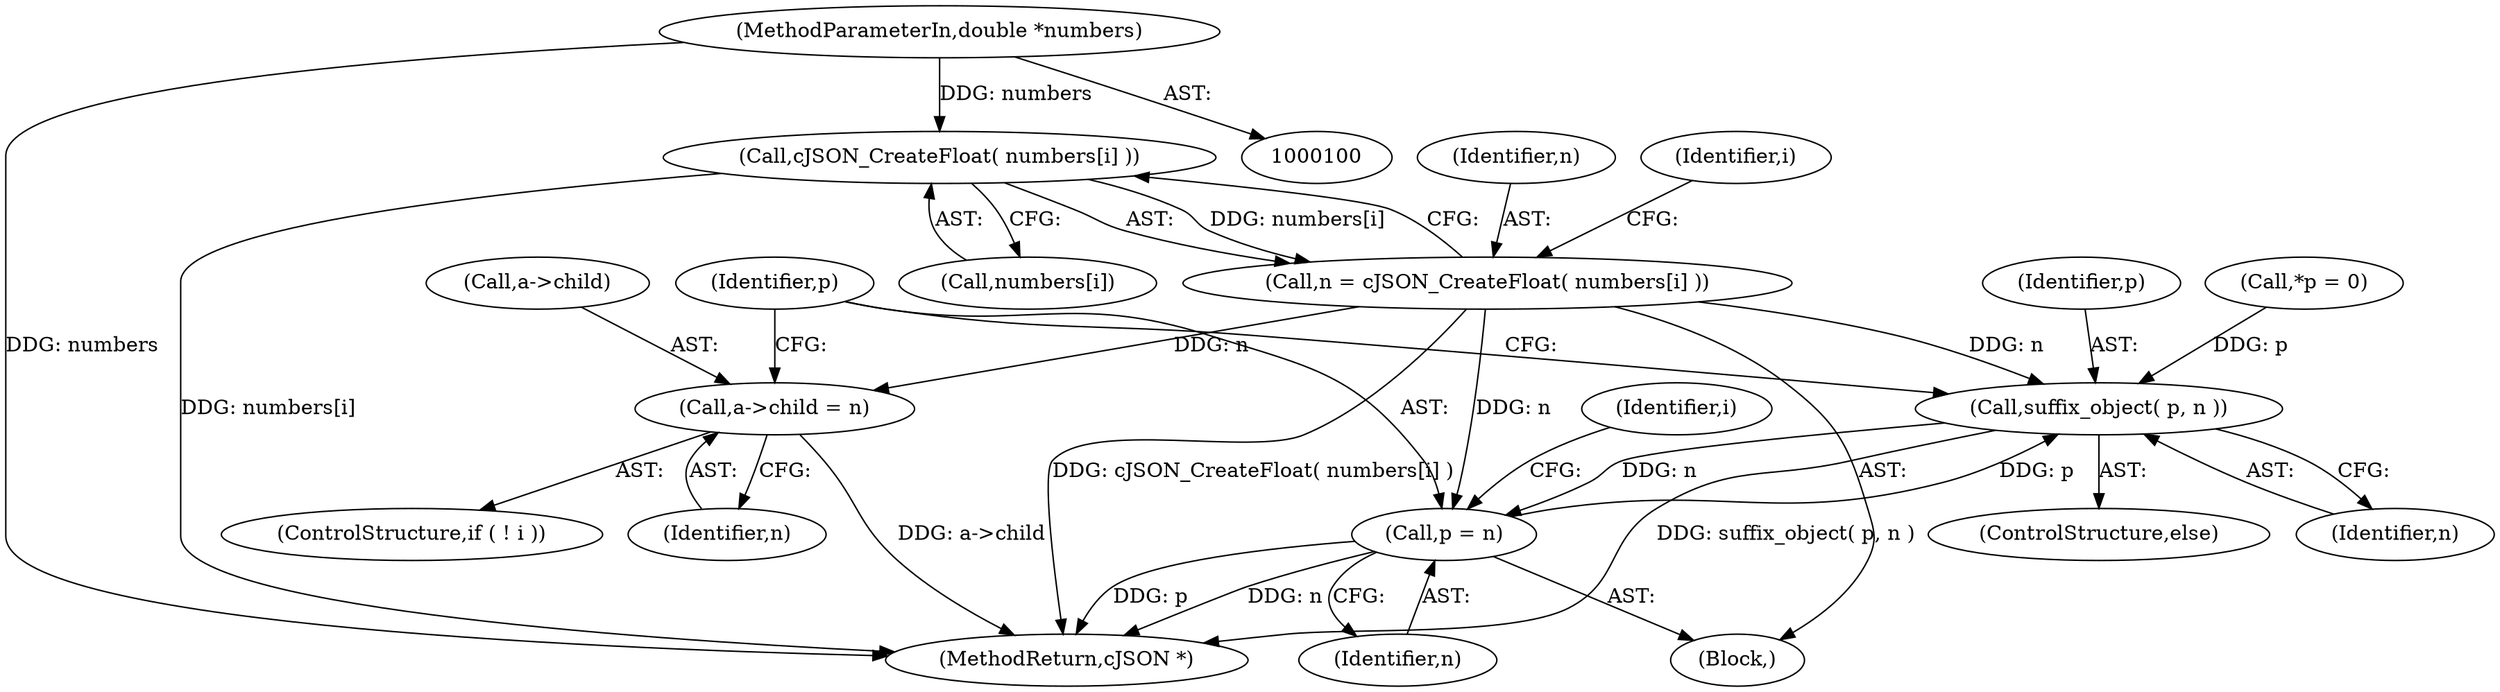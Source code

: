 digraph "1_iperf_91f2fa59e8ed80dfbf400add0164ee0e508e412a_7@array" {
"1000131" [label="(Call,cJSON_CreateFloat( numbers[i] ))"];
"1000101" [label="(MethodParameterIn,double *numbers)"];
"1000129" [label="(Call,n = cJSON_CreateFloat( numbers[i] ))"];
"1000138" [label="(Call,a->child = n)"];
"1000144" [label="(Call,suffix_object( p, n ))"];
"1000147" [label="(Call,p = n)"];
"1000138" [label="(Call,a->child = n)"];
"1000149" [label="(Identifier,n)"];
"1000137" [label="(Identifier,i)"];
"1000146" [label="(Identifier,n)"];
"1000127" [label="(Identifier,i)"];
"1000144" [label="(Call,suffix_object( p, n ))"];
"1000145" [label="(Identifier,p)"];
"1000152" [label="(MethodReturn,cJSON *)"];
"1000129" [label="(Call,n = cJSON_CreateFloat( numbers[i] ))"];
"1000110" [label="(Call,*p = 0)"];
"1000148" [label="(Identifier,p)"];
"1000147" [label="(Call,p = n)"];
"1000142" [label="(Identifier,n)"];
"1000130" [label="(Identifier,n)"];
"1000131" [label="(Call,cJSON_CreateFloat( numbers[i] ))"];
"1000132" [label="(Call,numbers[i])"];
"1000143" [label="(ControlStructure,else)"];
"1000139" [label="(Call,a->child)"];
"1000128" [label="(Block,)"];
"1000101" [label="(MethodParameterIn,double *numbers)"];
"1000135" [label="(ControlStructure,if ( ! i ))"];
"1000131" -> "1000129"  [label="AST: "];
"1000131" -> "1000132"  [label="CFG: "];
"1000132" -> "1000131"  [label="AST: "];
"1000129" -> "1000131"  [label="CFG: "];
"1000131" -> "1000152"  [label="DDG: numbers[i]"];
"1000131" -> "1000129"  [label="DDG: numbers[i]"];
"1000101" -> "1000131"  [label="DDG: numbers"];
"1000101" -> "1000100"  [label="AST: "];
"1000101" -> "1000152"  [label="DDG: numbers"];
"1000129" -> "1000128"  [label="AST: "];
"1000130" -> "1000129"  [label="AST: "];
"1000137" -> "1000129"  [label="CFG: "];
"1000129" -> "1000152"  [label="DDG: cJSON_CreateFloat( numbers[i] )"];
"1000129" -> "1000138"  [label="DDG: n"];
"1000129" -> "1000144"  [label="DDG: n"];
"1000129" -> "1000147"  [label="DDG: n"];
"1000138" -> "1000135"  [label="AST: "];
"1000138" -> "1000142"  [label="CFG: "];
"1000139" -> "1000138"  [label="AST: "];
"1000142" -> "1000138"  [label="AST: "];
"1000148" -> "1000138"  [label="CFG: "];
"1000138" -> "1000152"  [label="DDG: a->child"];
"1000144" -> "1000143"  [label="AST: "];
"1000144" -> "1000146"  [label="CFG: "];
"1000145" -> "1000144"  [label="AST: "];
"1000146" -> "1000144"  [label="AST: "];
"1000148" -> "1000144"  [label="CFG: "];
"1000144" -> "1000152"  [label="DDG: suffix_object( p, n )"];
"1000147" -> "1000144"  [label="DDG: p"];
"1000110" -> "1000144"  [label="DDG: p"];
"1000144" -> "1000147"  [label="DDG: n"];
"1000147" -> "1000128"  [label="AST: "];
"1000147" -> "1000149"  [label="CFG: "];
"1000148" -> "1000147"  [label="AST: "];
"1000149" -> "1000147"  [label="AST: "];
"1000127" -> "1000147"  [label="CFG: "];
"1000147" -> "1000152"  [label="DDG: n"];
"1000147" -> "1000152"  [label="DDG: p"];
}
